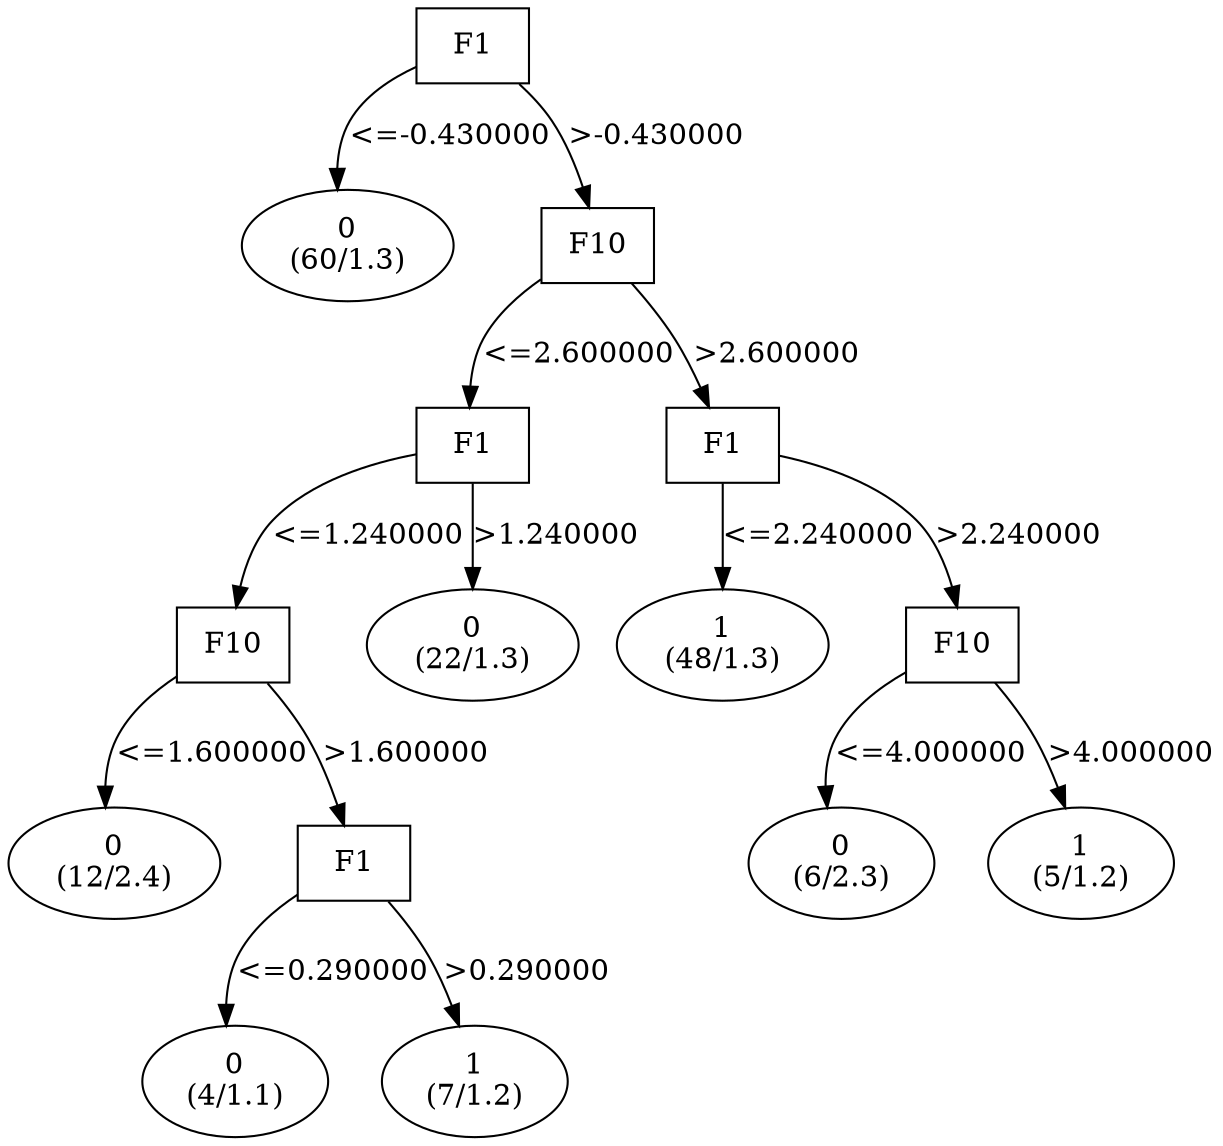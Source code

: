 digraph YaDT {
n0 [ shape=box, label="F1\n"]
n0 -> n1 [label="<=-0.430000"]
n1 [ shape=ellipse, label="0\n(60/1.3)"]
n0 -> n2 [label=">-0.430000"]
n2 [ shape=box, label="F10\n"]
n2 -> n3 [label="<=2.600000"]
n3 [ shape=box, label="F1\n"]
n3 -> n4 [label="<=1.240000"]
n4 [ shape=box, label="F10\n"]
n4 -> n5 [label="<=1.600000"]
n5 [ shape=ellipse, label="0\n(12/2.4)"]
n4 -> n6 [label=">1.600000"]
n6 [ shape=box, label="F1\n"]
n6 -> n7 [label="<=0.290000"]
n7 [ shape=ellipse, label="0\n(4/1.1)"]
n6 -> n8 [label=">0.290000"]
n8 [ shape=ellipse, label="1\n(7/1.2)"]
n3 -> n11 [label=">1.240000"]
n11 [ shape=ellipse, label="0\n(22/1.3)"]
n2 -> n13 [label=">2.600000"]
n13 [ shape=box, label="F1\n"]
n13 -> n14 [label="<=2.240000"]
n14 [ shape=ellipse, label="1\n(48/1.3)"]
n13 -> n15 [label=">2.240000"]
n15 [ shape=box, label="F10\n"]
n15 -> n16 [label="<=4.000000"]
n16 [ shape=ellipse, label="0\n(6/2.3)"]
n15 -> n17 [label=">4.000000"]
n17 [ shape=ellipse, label="1\n(5/1.2)"]
}
